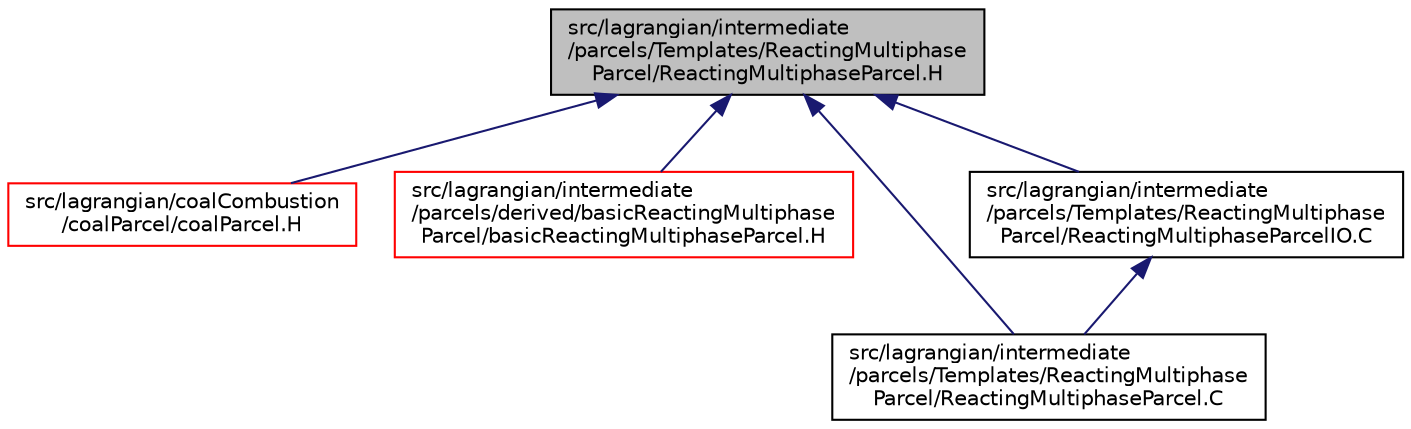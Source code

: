 digraph "src/lagrangian/intermediate/parcels/Templates/ReactingMultiphaseParcel/ReactingMultiphaseParcel.H"
{
  bgcolor="transparent";
  edge [fontname="Helvetica",fontsize="10",labelfontname="Helvetica",labelfontsize="10"];
  node [fontname="Helvetica",fontsize="10",shape=record];
  Node399 [label="src/lagrangian/intermediate\l/parcels/Templates/ReactingMultiphase\lParcel/ReactingMultiphaseParcel.H",height=0.2,width=0.4,color="black", fillcolor="grey75", style="filled", fontcolor="black"];
  Node399 -> Node400 [dir="back",color="midnightblue",fontsize="10",style="solid",fontname="Helvetica"];
  Node400 [label="src/lagrangian/coalCombustion\l/coalParcel/coalParcel.H",height=0.2,width=0.4,color="red",URL="$a05603.html"];
  Node399 -> Node405 [dir="back",color="midnightblue",fontsize="10",style="solid",fontname="Helvetica"];
  Node405 [label="src/lagrangian/intermediate\l/parcels/derived/basicReactingMultiphase\lParcel/basicReactingMultiphaseParcel.H",height=0.2,width=0.4,color="red",URL="$a05975.html"];
  Node399 -> Node410 [dir="back",color="midnightblue",fontsize="10",style="solid",fontname="Helvetica"];
  Node410 [label="src/lagrangian/intermediate\l/parcels/Templates/ReactingMultiphase\lParcel/ReactingMultiphaseParcel.C",height=0.2,width=0.4,color="black",URL="$a06146.html"];
  Node399 -> Node411 [dir="back",color="midnightblue",fontsize="10",style="solid",fontname="Helvetica"];
  Node411 [label="src/lagrangian/intermediate\l/parcels/Templates/ReactingMultiphase\lParcel/ReactingMultiphaseParcelIO.C",height=0.2,width=0.4,color="black",URL="$a06155.html"];
  Node411 -> Node410 [dir="back",color="midnightblue",fontsize="10",style="solid",fontname="Helvetica"];
}
